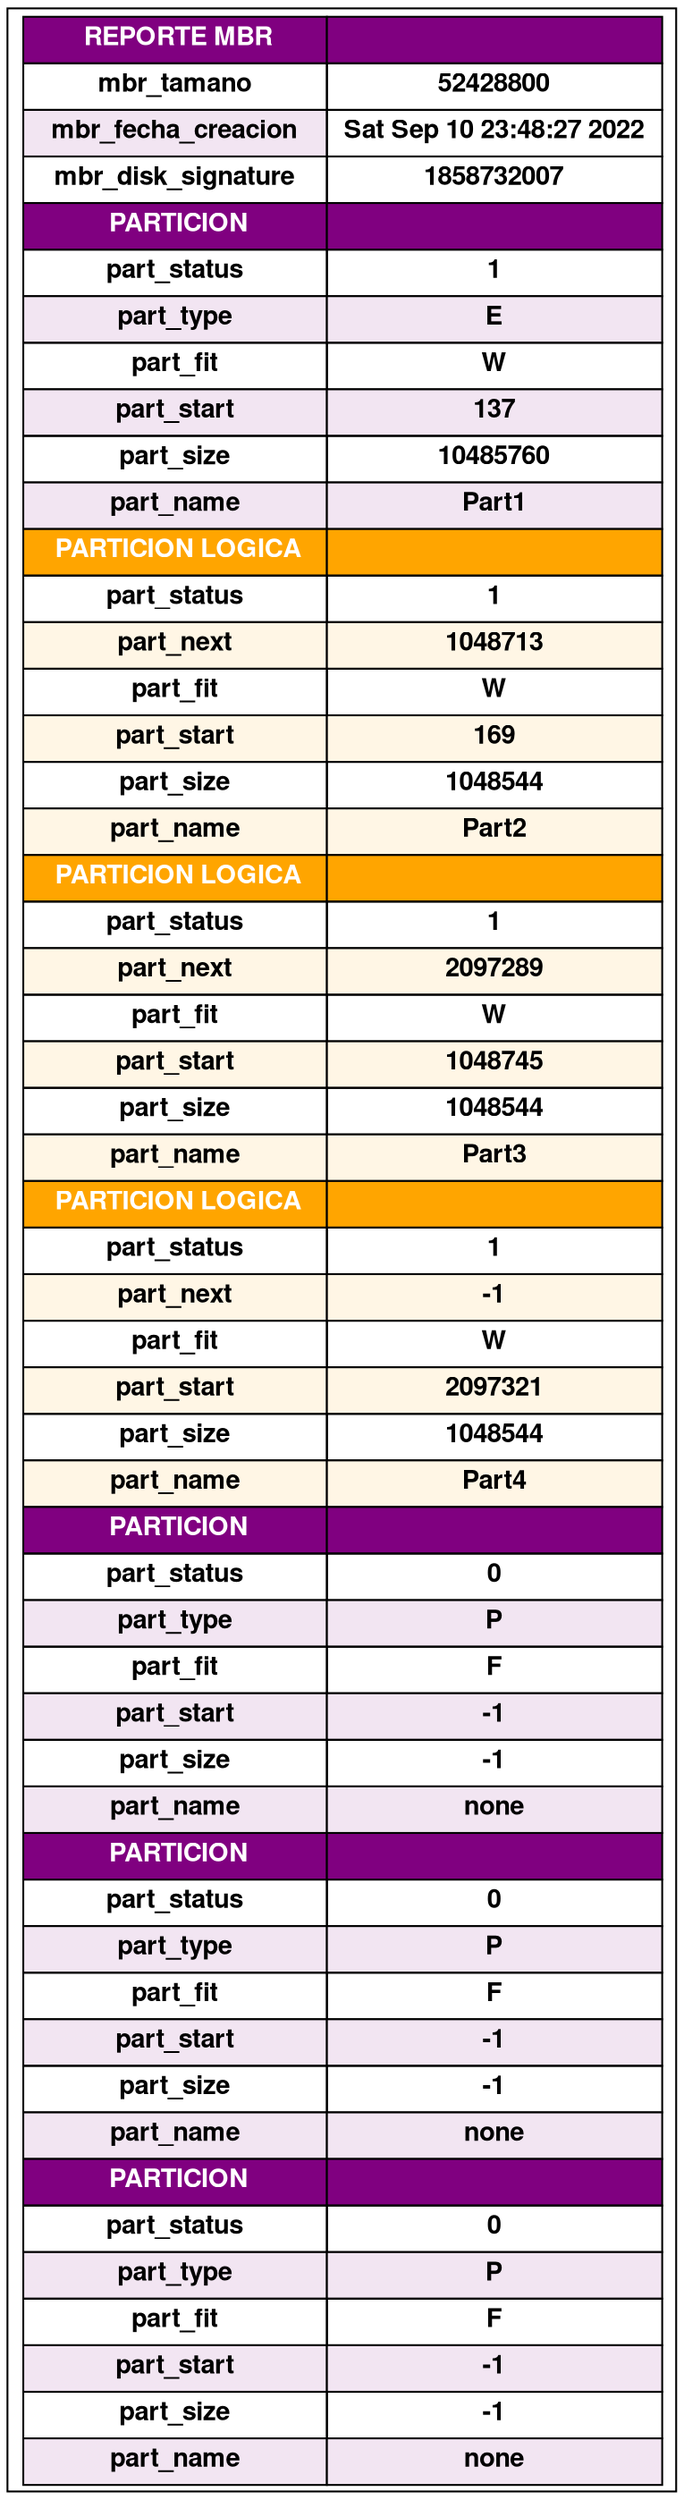 digraph G {
fontname="Helvetica,Arial,sans-serif"
node [fontname="Helvetica,Arial,sans-serif"]
rankdir=TB;
node [shape=record];
a[label = <<table border="0" cellborder="1" cellspacing="0" cellpadding="4">
            <tr> <td bgcolor="#800080">  <font color="white"> <b>REPORTE MBR</b> </font> </td> <td bgcolor="#800080"></td> </tr>
            <tr> <td> <b>mbr_tamano</b> </td> <td> <b>52428800</b> </td> </tr>
            <tr> <td bgcolor="#f2e5f2"> <b>mbr_fecha_creacion</b> </td> <td> <b>Sat Sep 10 23:48:27 2022
</b> </td> </tr>
            <tr> <td> <b>mbr_disk_signature</b> </td> <td> <b>1858732007</b> </td> </tr>
            <tr> <td bgcolor="#800080">  <font color="white"> <b>PARTICION</b> </font> </td> <td bgcolor="#800080"></td> </tr>
            <tr> <td> <b>part_status</b> </td> <td> <b>1</b> </td> </tr>
            <tr> <td bgcolor="#f2e5f2"> <b>part_type</b> </td> <td bgcolor="#f2e5f2"> <b>E</b> </td> </tr>
            <tr> <td> <b>part_fit</b> </td> <td> <b>W</b> </td> </tr>
            <tr> <td bgcolor="#f2e5f2"> <b>part_start</b> </td> <td bgcolor="#f2e5f2"> <b>137</b> </td> </tr>
            <tr> <td> <b>part_size</b> </td> <td> <b>10485760</b> </td> </tr>
            <tr> <td bgcolor="#f2e5f2"> <b>part_name</b> </td> <td bgcolor="#f2e5f2"> <b>Part1</b> </td> </tr>
            <tr> <td bgcolor="#ffa500">  <font color="white"> <b>PARTICION LOGICA</b> </font> </td> <td bgcolor="#ffa500"></td> </tr>
            <tr> <td> <b>part_status</b> </td> <td> <b>1</b> </td> </tr>
            <tr> <td bgcolor="#fff6e5"> <b>part_next</b> </td> <td bgcolor="#fff6e5"> <b>1048713</b> </td> </tr>
            <tr> <td> <b>part_fit</b> </td> <td> <b>W</b> </td> </tr>
            <tr> <td bgcolor="#fff6e5"> <b>part_start</b> </td> <td bgcolor="#fff6e5"> <b>169</b> </td> </tr>
            <tr> <td> <b>part_size</b> </td> <td> <b>1048544</b> </td> </tr>
            <tr> <td bgcolor="#fff6e5"> <b>part_name</b> </td> <td bgcolor="#fff6e5"> <b>Part2</b> </td> </tr>
            <tr> <td bgcolor="#ffa500">  <font color="white"> <b>PARTICION LOGICA</b> </font> </td> <td bgcolor="#ffa500"></td> </tr>
            <tr> <td> <b>part_status</b> </td> <td> <b>1</b> </td> </tr>
            <tr> <td bgcolor="#fff6e5"> <b>part_next</b> </td> <td bgcolor="#fff6e5"> <b>2097289</b> </td> </tr>
            <tr> <td> <b>part_fit</b> </td> <td> <b>W</b> </td> </tr>
            <tr> <td bgcolor="#fff6e5"> <b>part_start</b> </td> <td bgcolor="#fff6e5"> <b>1048745</b> </td> </tr>
            <tr> <td> <b>part_size</b> </td> <td> <b>1048544</b> </td> </tr>
            <tr> <td bgcolor="#fff6e5"> <b>part_name</b> </td> <td bgcolor="#fff6e5"> <b>Part3</b> </td> </tr>
            <tr> <td bgcolor="#ffa500">  <font color="white"> <b>PARTICION LOGICA</b> </font> </td> <td bgcolor="#ffa500"></td> </tr>
            <tr> <td> <b>part_status</b> </td> <td> <b>1</b> </td> </tr>
            <tr> <td bgcolor="#fff6e5"> <b>part_next</b> </td> <td bgcolor="#fff6e5"> <b>-1</b> </td> </tr>
            <tr> <td> <b>part_fit</b> </td> <td> <b>W</b> </td> </tr>
            <tr> <td bgcolor="#fff6e5"> <b>part_start</b> </td> <td bgcolor="#fff6e5"> <b>2097321</b> </td> </tr>
            <tr> <td> <b>part_size</b> </td> <td> <b>1048544</b> </td> </tr>
            <tr> <td bgcolor="#fff6e5"> <b>part_name</b> </td> <td bgcolor="#fff6e5"> <b>Part4</b> </td> </tr>
            <tr> <td bgcolor="#800080">  <font color="white"> <b>PARTICION</b> </font> </td> <td bgcolor="#800080"></td> </tr>
            <tr> <td> <b>part_status</b> </td> <td> <b>0</b> </td> </tr>
            <tr> <td bgcolor="#f2e5f2"> <b>part_type</b> </td> <td bgcolor="#f2e5f2"> <b>P</b> </td> </tr>
            <tr> <td> <b>part_fit</b> </td> <td> <b>F</b> </td> </tr>
            <tr> <td bgcolor="#f2e5f2"> <b>part_start</b> </td> <td bgcolor="#f2e5f2"> <b>-1</b> </td> </tr>
            <tr> <td> <b>part_size</b> </td> <td> <b>-1</b> </td> </tr>
            <tr> <td bgcolor="#f2e5f2"> <b>part_name</b> </td> <td bgcolor="#f2e5f2"> <b>none</b> </td> </tr>
            <tr> <td bgcolor="#800080">  <font color="white"> <b>PARTICION</b> </font> </td> <td bgcolor="#800080"></td> </tr>
            <tr> <td> <b>part_status</b> </td> <td> <b>0</b> </td> </tr>
            <tr> <td bgcolor="#f2e5f2"> <b>part_type</b> </td> <td bgcolor="#f2e5f2"> <b>P</b> </td> </tr>
            <tr> <td> <b>part_fit</b> </td> <td> <b>F</b> </td> </tr>
            <tr> <td bgcolor="#f2e5f2"> <b>part_start</b> </td> <td bgcolor="#f2e5f2"> <b>-1</b> </td> </tr>
            <tr> <td> <b>part_size</b> </td> <td> <b>-1</b> </td> </tr>
            <tr> <td bgcolor="#f2e5f2"> <b>part_name</b> </td> <td bgcolor="#f2e5f2"> <b>none</b> </td> </tr>
            <tr> <td bgcolor="#800080">  <font color="white"> <b>PARTICION</b> </font> </td> <td bgcolor="#800080"></td> </tr>
            <tr> <td> <b>part_status</b> </td> <td> <b>0</b> </td> </tr>
            <tr> <td bgcolor="#f2e5f2"> <b>part_type</b> </td> <td bgcolor="#f2e5f2"> <b>P</b> </td> </tr>
            <tr> <td> <b>part_fit</b> </td> <td> <b>F</b> </td> </tr>
            <tr> <td bgcolor="#f2e5f2"> <b>part_start</b> </td> <td bgcolor="#f2e5f2"> <b>-1</b> </td> </tr>
            <tr> <td> <b>part_size</b> </td> <td> <b>-1</b> </td> </tr>
            <tr> <td bgcolor="#f2e5f2"> <b>part_name</b> </td> <td bgcolor="#f2e5f2"> <b>none</b> </td> </tr>
        </table>>
]
}
